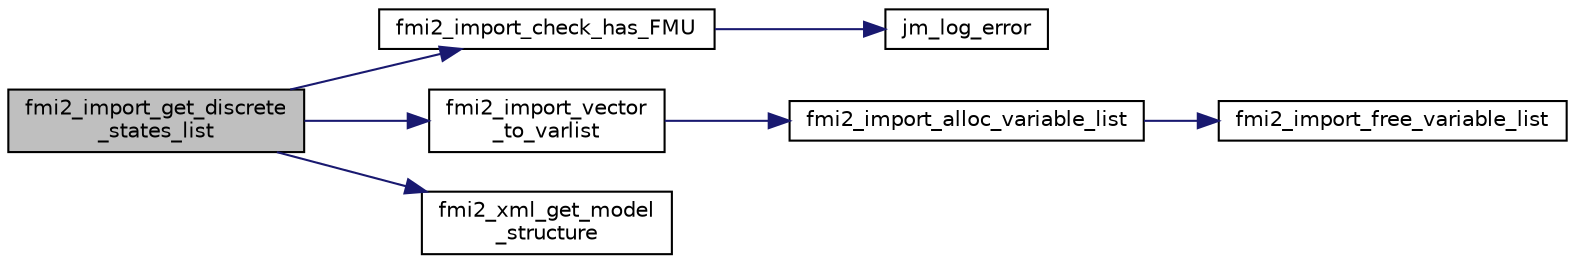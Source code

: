 digraph "fmi2_import_get_discrete_states_list"
{
  edge [fontname="Helvetica",fontsize="10",labelfontname="Helvetica",labelfontsize="10"];
  node [fontname="Helvetica",fontsize="10",shape=record];
  rankdir="LR";
  Node70 [label="fmi2_import_get_discrete\l_states_list",height=0.2,width=0.4,color="black", fillcolor="grey75", style="filled", fontcolor="black"];
  Node70 -> Node71 [color="midnightblue",fontsize="10",style="solid",fontname="Helvetica"];
  Node71 [label="fmi2_import_check_has_FMU",height=0.2,width=0.4,color="black", fillcolor="white", style="filled",URL="$d3/df2/fmi2__import_8c.html#a8081f28cd4f12875a98a03a4172dafe4"];
  Node71 -> Node72 [color="midnightblue",fontsize="10",style="solid",fontname="Helvetica"];
  Node72 [label="jm_log_error",height=0.2,width=0.4,color="black", fillcolor="white", style="filled",URL="$d6/dac/group__jm__callbacks.html#gada5096ac90f8adc61a90b76597c4ae05",tooltip="Send a error message to the logger function. See jm_log() for details. "];
  Node70 -> Node73 [color="midnightblue",fontsize="10",style="solid",fontname="Helvetica"];
  Node73 [label="fmi2_import_vector\l_to_varlist",height=0.2,width=0.4,color="black", fillcolor="white", style="filled",URL="$d3/df2/fmi2__import_8c.html#a642361f182b34d9bd8afd1c778fd8897"];
  Node73 -> Node74 [color="midnightblue",fontsize="10",style="solid",fontname="Helvetica"];
  Node74 [label="fmi2_import_alloc_variable_list",height=0.2,width=0.4,color="black", fillcolor="white", style="filled",URL="$df/dae/group__fmi2__import__varlist.html#ga7b144735582b53a3501f2e9ada1509b1",tooltip="Allocate an empty list. "];
  Node74 -> Node75 [color="midnightblue",fontsize="10",style="solid",fontname="Helvetica"];
  Node75 [label="fmi2_import_free_variable_list",height=0.2,width=0.4,color="black", fillcolor="white", style="filled",URL="$df/dae/group__fmi2__import__varlist.html#ga1dcb75553b4e66d962f25f6472df602a",tooltip="Free a variable list. Note that variable lists are allocated dynamically and must be freed when not n..."];
  Node70 -> Node76 [color="midnightblue",fontsize="10",style="solid",fontname="Helvetica"];
  Node76 [label="fmi2_xml_get_model\l_structure",height=0.2,width=0.4,color="black", fillcolor="white", style="filled",URL="$de/d1e/group__fmi2__xml__gen.html#ga095552336ae1818a8de0f18e36e94275",tooltip="Get the model structure pointer. NULL pointer means there was no information present in the XML..."];
}
